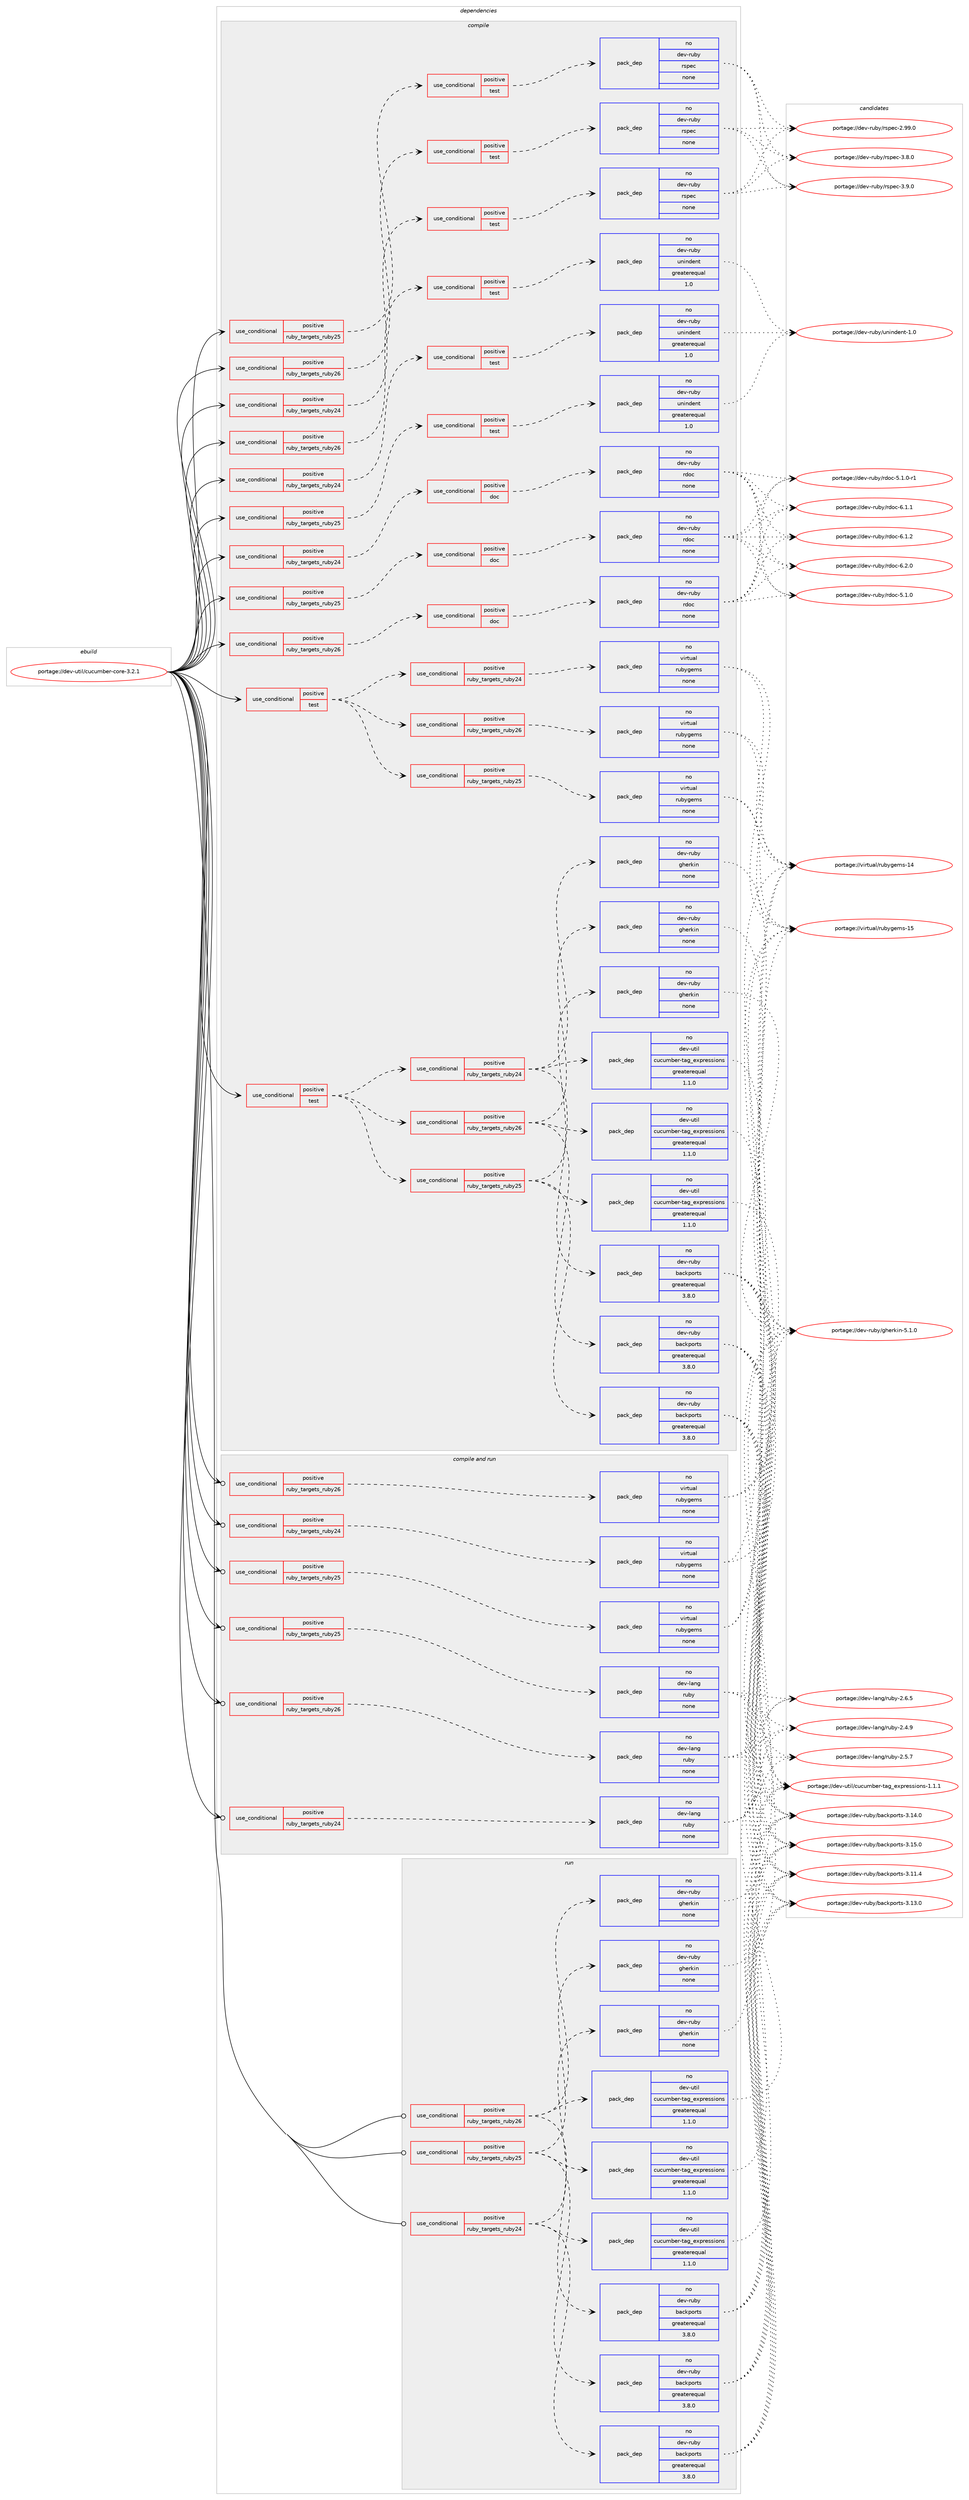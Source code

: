 digraph prolog {

# *************
# Graph options
# *************

newrank=true;
concentrate=true;
compound=true;
graph [rankdir=LR,fontname=Helvetica,fontsize=10,ranksep=1.5];#, ranksep=2.5, nodesep=0.2];
edge  [arrowhead=vee];
node  [fontname=Helvetica,fontsize=10];

# **********
# The ebuild
# **********

subgraph cluster_leftcol {
color=gray;
rank=same;
label=<<i>ebuild</i>>;
id [label="portage://dev-util/cucumber-core-3.2.1", color=red, width=4, href="../dev-util/cucumber-core-3.2.1.svg"];
}

# ****************
# The dependencies
# ****************

subgraph cluster_midcol {
color=gray;
label=<<i>dependencies</i>>;
subgraph cluster_compile {
fillcolor="#eeeeee";
style=filled;
label=<<i>compile</i>>;
subgraph cond70743 {
dependency260852 [label=<<TABLE BORDER="0" CELLBORDER="1" CELLSPACING="0" CELLPADDING="4"><TR><TD ROWSPAN="3" CELLPADDING="10">use_conditional</TD></TR><TR><TD>positive</TD></TR><TR><TD>ruby_targets_ruby24</TD></TR></TABLE>>, shape=none, color=red];
subgraph cond70744 {
dependency260853 [label=<<TABLE BORDER="0" CELLBORDER="1" CELLSPACING="0" CELLPADDING="4"><TR><TD ROWSPAN="3" CELLPADDING="10">use_conditional</TD></TR><TR><TD>positive</TD></TR><TR><TD>doc</TD></TR></TABLE>>, shape=none, color=red];
subgraph pack186466 {
dependency260854 [label=<<TABLE BORDER="0" CELLBORDER="1" CELLSPACING="0" CELLPADDING="4" WIDTH="220"><TR><TD ROWSPAN="6" CELLPADDING="30">pack_dep</TD></TR><TR><TD WIDTH="110">no</TD></TR><TR><TD>dev-ruby</TD></TR><TR><TD>rdoc</TD></TR><TR><TD>none</TD></TR><TR><TD></TD></TR></TABLE>>, shape=none, color=blue];
}
dependency260853:e -> dependency260854:w [weight=20,style="dashed",arrowhead="vee"];
}
dependency260852:e -> dependency260853:w [weight=20,style="dashed",arrowhead="vee"];
}
id:e -> dependency260852:w [weight=20,style="solid",arrowhead="vee"];
subgraph cond70745 {
dependency260855 [label=<<TABLE BORDER="0" CELLBORDER="1" CELLSPACING="0" CELLPADDING="4"><TR><TD ROWSPAN="3" CELLPADDING="10">use_conditional</TD></TR><TR><TD>positive</TD></TR><TR><TD>ruby_targets_ruby24</TD></TR></TABLE>>, shape=none, color=red];
subgraph cond70746 {
dependency260856 [label=<<TABLE BORDER="0" CELLBORDER="1" CELLSPACING="0" CELLPADDING="4"><TR><TD ROWSPAN="3" CELLPADDING="10">use_conditional</TD></TR><TR><TD>positive</TD></TR><TR><TD>test</TD></TR></TABLE>>, shape=none, color=red];
subgraph pack186467 {
dependency260857 [label=<<TABLE BORDER="0" CELLBORDER="1" CELLSPACING="0" CELLPADDING="4" WIDTH="220"><TR><TD ROWSPAN="6" CELLPADDING="30">pack_dep</TD></TR><TR><TD WIDTH="110">no</TD></TR><TR><TD>dev-ruby</TD></TR><TR><TD>rspec</TD></TR><TR><TD>none</TD></TR><TR><TD></TD></TR></TABLE>>, shape=none, color=blue];
}
dependency260856:e -> dependency260857:w [weight=20,style="dashed",arrowhead="vee"];
}
dependency260855:e -> dependency260856:w [weight=20,style="dashed",arrowhead="vee"];
}
id:e -> dependency260855:w [weight=20,style="solid",arrowhead="vee"];
subgraph cond70747 {
dependency260858 [label=<<TABLE BORDER="0" CELLBORDER="1" CELLSPACING="0" CELLPADDING="4"><TR><TD ROWSPAN="3" CELLPADDING="10">use_conditional</TD></TR><TR><TD>positive</TD></TR><TR><TD>ruby_targets_ruby24</TD></TR></TABLE>>, shape=none, color=red];
subgraph cond70748 {
dependency260859 [label=<<TABLE BORDER="0" CELLBORDER="1" CELLSPACING="0" CELLPADDING="4"><TR><TD ROWSPAN="3" CELLPADDING="10">use_conditional</TD></TR><TR><TD>positive</TD></TR><TR><TD>test</TD></TR></TABLE>>, shape=none, color=red];
subgraph pack186468 {
dependency260860 [label=<<TABLE BORDER="0" CELLBORDER="1" CELLSPACING="0" CELLPADDING="4" WIDTH="220"><TR><TD ROWSPAN="6" CELLPADDING="30">pack_dep</TD></TR><TR><TD WIDTH="110">no</TD></TR><TR><TD>dev-ruby</TD></TR><TR><TD>unindent</TD></TR><TR><TD>greaterequal</TD></TR><TR><TD>1.0</TD></TR></TABLE>>, shape=none, color=blue];
}
dependency260859:e -> dependency260860:w [weight=20,style="dashed",arrowhead="vee"];
}
dependency260858:e -> dependency260859:w [weight=20,style="dashed",arrowhead="vee"];
}
id:e -> dependency260858:w [weight=20,style="solid",arrowhead="vee"];
subgraph cond70749 {
dependency260861 [label=<<TABLE BORDER="0" CELLBORDER="1" CELLSPACING="0" CELLPADDING="4"><TR><TD ROWSPAN="3" CELLPADDING="10">use_conditional</TD></TR><TR><TD>positive</TD></TR><TR><TD>ruby_targets_ruby25</TD></TR></TABLE>>, shape=none, color=red];
subgraph cond70750 {
dependency260862 [label=<<TABLE BORDER="0" CELLBORDER="1" CELLSPACING="0" CELLPADDING="4"><TR><TD ROWSPAN="3" CELLPADDING="10">use_conditional</TD></TR><TR><TD>positive</TD></TR><TR><TD>doc</TD></TR></TABLE>>, shape=none, color=red];
subgraph pack186469 {
dependency260863 [label=<<TABLE BORDER="0" CELLBORDER="1" CELLSPACING="0" CELLPADDING="4" WIDTH="220"><TR><TD ROWSPAN="6" CELLPADDING="30">pack_dep</TD></TR><TR><TD WIDTH="110">no</TD></TR><TR><TD>dev-ruby</TD></TR><TR><TD>rdoc</TD></TR><TR><TD>none</TD></TR><TR><TD></TD></TR></TABLE>>, shape=none, color=blue];
}
dependency260862:e -> dependency260863:w [weight=20,style="dashed",arrowhead="vee"];
}
dependency260861:e -> dependency260862:w [weight=20,style="dashed",arrowhead="vee"];
}
id:e -> dependency260861:w [weight=20,style="solid",arrowhead="vee"];
subgraph cond70751 {
dependency260864 [label=<<TABLE BORDER="0" CELLBORDER="1" CELLSPACING="0" CELLPADDING="4"><TR><TD ROWSPAN="3" CELLPADDING="10">use_conditional</TD></TR><TR><TD>positive</TD></TR><TR><TD>ruby_targets_ruby25</TD></TR></TABLE>>, shape=none, color=red];
subgraph cond70752 {
dependency260865 [label=<<TABLE BORDER="0" CELLBORDER="1" CELLSPACING="0" CELLPADDING="4"><TR><TD ROWSPAN="3" CELLPADDING="10">use_conditional</TD></TR><TR><TD>positive</TD></TR><TR><TD>test</TD></TR></TABLE>>, shape=none, color=red];
subgraph pack186470 {
dependency260866 [label=<<TABLE BORDER="0" CELLBORDER="1" CELLSPACING="0" CELLPADDING="4" WIDTH="220"><TR><TD ROWSPAN="6" CELLPADDING="30">pack_dep</TD></TR><TR><TD WIDTH="110">no</TD></TR><TR><TD>dev-ruby</TD></TR><TR><TD>rspec</TD></TR><TR><TD>none</TD></TR><TR><TD></TD></TR></TABLE>>, shape=none, color=blue];
}
dependency260865:e -> dependency260866:w [weight=20,style="dashed",arrowhead="vee"];
}
dependency260864:e -> dependency260865:w [weight=20,style="dashed",arrowhead="vee"];
}
id:e -> dependency260864:w [weight=20,style="solid",arrowhead="vee"];
subgraph cond70753 {
dependency260867 [label=<<TABLE BORDER="0" CELLBORDER="1" CELLSPACING="0" CELLPADDING="4"><TR><TD ROWSPAN="3" CELLPADDING="10">use_conditional</TD></TR><TR><TD>positive</TD></TR><TR><TD>ruby_targets_ruby25</TD></TR></TABLE>>, shape=none, color=red];
subgraph cond70754 {
dependency260868 [label=<<TABLE BORDER="0" CELLBORDER="1" CELLSPACING="0" CELLPADDING="4"><TR><TD ROWSPAN="3" CELLPADDING="10">use_conditional</TD></TR><TR><TD>positive</TD></TR><TR><TD>test</TD></TR></TABLE>>, shape=none, color=red];
subgraph pack186471 {
dependency260869 [label=<<TABLE BORDER="0" CELLBORDER="1" CELLSPACING="0" CELLPADDING="4" WIDTH="220"><TR><TD ROWSPAN="6" CELLPADDING="30">pack_dep</TD></TR><TR><TD WIDTH="110">no</TD></TR><TR><TD>dev-ruby</TD></TR><TR><TD>unindent</TD></TR><TR><TD>greaterequal</TD></TR><TR><TD>1.0</TD></TR></TABLE>>, shape=none, color=blue];
}
dependency260868:e -> dependency260869:w [weight=20,style="dashed",arrowhead="vee"];
}
dependency260867:e -> dependency260868:w [weight=20,style="dashed",arrowhead="vee"];
}
id:e -> dependency260867:w [weight=20,style="solid",arrowhead="vee"];
subgraph cond70755 {
dependency260870 [label=<<TABLE BORDER="0" CELLBORDER="1" CELLSPACING="0" CELLPADDING="4"><TR><TD ROWSPAN="3" CELLPADDING="10">use_conditional</TD></TR><TR><TD>positive</TD></TR><TR><TD>ruby_targets_ruby26</TD></TR></TABLE>>, shape=none, color=red];
subgraph cond70756 {
dependency260871 [label=<<TABLE BORDER="0" CELLBORDER="1" CELLSPACING="0" CELLPADDING="4"><TR><TD ROWSPAN="3" CELLPADDING="10">use_conditional</TD></TR><TR><TD>positive</TD></TR><TR><TD>doc</TD></TR></TABLE>>, shape=none, color=red];
subgraph pack186472 {
dependency260872 [label=<<TABLE BORDER="0" CELLBORDER="1" CELLSPACING="0" CELLPADDING="4" WIDTH="220"><TR><TD ROWSPAN="6" CELLPADDING="30">pack_dep</TD></TR><TR><TD WIDTH="110">no</TD></TR><TR><TD>dev-ruby</TD></TR><TR><TD>rdoc</TD></TR><TR><TD>none</TD></TR><TR><TD></TD></TR></TABLE>>, shape=none, color=blue];
}
dependency260871:e -> dependency260872:w [weight=20,style="dashed",arrowhead="vee"];
}
dependency260870:e -> dependency260871:w [weight=20,style="dashed",arrowhead="vee"];
}
id:e -> dependency260870:w [weight=20,style="solid",arrowhead="vee"];
subgraph cond70757 {
dependency260873 [label=<<TABLE BORDER="0" CELLBORDER="1" CELLSPACING="0" CELLPADDING="4"><TR><TD ROWSPAN="3" CELLPADDING="10">use_conditional</TD></TR><TR><TD>positive</TD></TR><TR><TD>ruby_targets_ruby26</TD></TR></TABLE>>, shape=none, color=red];
subgraph cond70758 {
dependency260874 [label=<<TABLE BORDER="0" CELLBORDER="1" CELLSPACING="0" CELLPADDING="4"><TR><TD ROWSPAN="3" CELLPADDING="10">use_conditional</TD></TR><TR><TD>positive</TD></TR><TR><TD>test</TD></TR></TABLE>>, shape=none, color=red];
subgraph pack186473 {
dependency260875 [label=<<TABLE BORDER="0" CELLBORDER="1" CELLSPACING="0" CELLPADDING="4" WIDTH="220"><TR><TD ROWSPAN="6" CELLPADDING="30">pack_dep</TD></TR><TR><TD WIDTH="110">no</TD></TR><TR><TD>dev-ruby</TD></TR><TR><TD>rspec</TD></TR><TR><TD>none</TD></TR><TR><TD></TD></TR></TABLE>>, shape=none, color=blue];
}
dependency260874:e -> dependency260875:w [weight=20,style="dashed",arrowhead="vee"];
}
dependency260873:e -> dependency260874:w [weight=20,style="dashed",arrowhead="vee"];
}
id:e -> dependency260873:w [weight=20,style="solid",arrowhead="vee"];
subgraph cond70759 {
dependency260876 [label=<<TABLE BORDER="0" CELLBORDER="1" CELLSPACING="0" CELLPADDING="4"><TR><TD ROWSPAN="3" CELLPADDING="10">use_conditional</TD></TR><TR><TD>positive</TD></TR><TR><TD>ruby_targets_ruby26</TD></TR></TABLE>>, shape=none, color=red];
subgraph cond70760 {
dependency260877 [label=<<TABLE BORDER="0" CELLBORDER="1" CELLSPACING="0" CELLPADDING="4"><TR><TD ROWSPAN="3" CELLPADDING="10">use_conditional</TD></TR><TR><TD>positive</TD></TR><TR><TD>test</TD></TR></TABLE>>, shape=none, color=red];
subgraph pack186474 {
dependency260878 [label=<<TABLE BORDER="0" CELLBORDER="1" CELLSPACING="0" CELLPADDING="4" WIDTH="220"><TR><TD ROWSPAN="6" CELLPADDING="30">pack_dep</TD></TR><TR><TD WIDTH="110">no</TD></TR><TR><TD>dev-ruby</TD></TR><TR><TD>unindent</TD></TR><TR><TD>greaterequal</TD></TR><TR><TD>1.0</TD></TR></TABLE>>, shape=none, color=blue];
}
dependency260877:e -> dependency260878:w [weight=20,style="dashed",arrowhead="vee"];
}
dependency260876:e -> dependency260877:w [weight=20,style="dashed",arrowhead="vee"];
}
id:e -> dependency260876:w [weight=20,style="solid",arrowhead="vee"];
subgraph cond70761 {
dependency260879 [label=<<TABLE BORDER="0" CELLBORDER="1" CELLSPACING="0" CELLPADDING="4"><TR><TD ROWSPAN="3" CELLPADDING="10">use_conditional</TD></TR><TR><TD>positive</TD></TR><TR><TD>test</TD></TR></TABLE>>, shape=none, color=red];
subgraph cond70762 {
dependency260880 [label=<<TABLE BORDER="0" CELLBORDER="1" CELLSPACING="0" CELLPADDING="4"><TR><TD ROWSPAN="3" CELLPADDING="10">use_conditional</TD></TR><TR><TD>positive</TD></TR><TR><TD>ruby_targets_ruby24</TD></TR></TABLE>>, shape=none, color=red];
subgraph pack186475 {
dependency260881 [label=<<TABLE BORDER="0" CELLBORDER="1" CELLSPACING="0" CELLPADDING="4" WIDTH="220"><TR><TD ROWSPAN="6" CELLPADDING="30">pack_dep</TD></TR><TR><TD WIDTH="110">no</TD></TR><TR><TD>dev-ruby</TD></TR><TR><TD>backports</TD></TR><TR><TD>greaterequal</TD></TR><TR><TD>3.8.0</TD></TR></TABLE>>, shape=none, color=blue];
}
dependency260880:e -> dependency260881:w [weight=20,style="dashed",arrowhead="vee"];
subgraph pack186476 {
dependency260882 [label=<<TABLE BORDER="0" CELLBORDER="1" CELLSPACING="0" CELLPADDING="4" WIDTH="220"><TR><TD ROWSPAN="6" CELLPADDING="30">pack_dep</TD></TR><TR><TD WIDTH="110">no</TD></TR><TR><TD>dev-util</TD></TR><TR><TD>cucumber-tag_expressions</TD></TR><TR><TD>greaterequal</TD></TR><TR><TD>1.1.0</TD></TR></TABLE>>, shape=none, color=blue];
}
dependency260880:e -> dependency260882:w [weight=20,style="dashed",arrowhead="vee"];
subgraph pack186477 {
dependency260883 [label=<<TABLE BORDER="0" CELLBORDER="1" CELLSPACING="0" CELLPADDING="4" WIDTH="220"><TR><TD ROWSPAN="6" CELLPADDING="30">pack_dep</TD></TR><TR><TD WIDTH="110">no</TD></TR><TR><TD>dev-ruby</TD></TR><TR><TD>gherkin</TD></TR><TR><TD>none</TD></TR><TR><TD></TD></TR></TABLE>>, shape=none, color=blue];
}
dependency260880:e -> dependency260883:w [weight=20,style="dashed",arrowhead="vee"];
}
dependency260879:e -> dependency260880:w [weight=20,style="dashed",arrowhead="vee"];
subgraph cond70763 {
dependency260884 [label=<<TABLE BORDER="0" CELLBORDER="1" CELLSPACING="0" CELLPADDING="4"><TR><TD ROWSPAN="3" CELLPADDING="10">use_conditional</TD></TR><TR><TD>positive</TD></TR><TR><TD>ruby_targets_ruby25</TD></TR></TABLE>>, shape=none, color=red];
subgraph pack186478 {
dependency260885 [label=<<TABLE BORDER="0" CELLBORDER="1" CELLSPACING="0" CELLPADDING="4" WIDTH="220"><TR><TD ROWSPAN="6" CELLPADDING="30">pack_dep</TD></TR><TR><TD WIDTH="110">no</TD></TR><TR><TD>dev-ruby</TD></TR><TR><TD>backports</TD></TR><TR><TD>greaterequal</TD></TR><TR><TD>3.8.0</TD></TR></TABLE>>, shape=none, color=blue];
}
dependency260884:e -> dependency260885:w [weight=20,style="dashed",arrowhead="vee"];
subgraph pack186479 {
dependency260886 [label=<<TABLE BORDER="0" CELLBORDER="1" CELLSPACING="0" CELLPADDING="4" WIDTH="220"><TR><TD ROWSPAN="6" CELLPADDING="30">pack_dep</TD></TR><TR><TD WIDTH="110">no</TD></TR><TR><TD>dev-util</TD></TR><TR><TD>cucumber-tag_expressions</TD></TR><TR><TD>greaterequal</TD></TR><TR><TD>1.1.0</TD></TR></TABLE>>, shape=none, color=blue];
}
dependency260884:e -> dependency260886:w [weight=20,style="dashed",arrowhead="vee"];
subgraph pack186480 {
dependency260887 [label=<<TABLE BORDER="0" CELLBORDER="1" CELLSPACING="0" CELLPADDING="4" WIDTH="220"><TR><TD ROWSPAN="6" CELLPADDING="30">pack_dep</TD></TR><TR><TD WIDTH="110">no</TD></TR><TR><TD>dev-ruby</TD></TR><TR><TD>gherkin</TD></TR><TR><TD>none</TD></TR><TR><TD></TD></TR></TABLE>>, shape=none, color=blue];
}
dependency260884:e -> dependency260887:w [weight=20,style="dashed",arrowhead="vee"];
}
dependency260879:e -> dependency260884:w [weight=20,style="dashed",arrowhead="vee"];
subgraph cond70764 {
dependency260888 [label=<<TABLE BORDER="0" CELLBORDER="1" CELLSPACING="0" CELLPADDING="4"><TR><TD ROWSPAN="3" CELLPADDING="10">use_conditional</TD></TR><TR><TD>positive</TD></TR><TR><TD>ruby_targets_ruby26</TD></TR></TABLE>>, shape=none, color=red];
subgraph pack186481 {
dependency260889 [label=<<TABLE BORDER="0" CELLBORDER="1" CELLSPACING="0" CELLPADDING="4" WIDTH="220"><TR><TD ROWSPAN="6" CELLPADDING="30">pack_dep</TD></TR><TR><TD WIDTH="110">no</TD></TR><TR><TD>dev-ruby</TD></TR><TR><TD>backports</TD></TR><TR><TD>greaterequal</TD></TR><TR><TD>3.8.0</TD></TR></TABLE>>, shape=none, color=blue];
}
dependency260888:e -> dependency260889:w [weight=20,style="dashed",arrowhead="vee"];
subgraph pack186482 {
dependency260890 [label=<<TABLE BORDER="0" CELLBORDER="1" CELLSPACING="0" CELLPADDING="4" WIDTH="220"><TR><TD ROWSPAN="6" CELLPADDING="30">pack_dep</TD></TR><TR><TD WIDTH="110">no</TD></TR><TR><TD>dev-util</TD></TR><TR><TD>cucumber-tag_expressions</TD></TR><TR><TD>greaterequal</TD></TR><TR><TD>1.1.0</TD></TR></TABLE>>, shape=none, color=blue];
}
dependency260888:e -> dependency260890:w [weight=20,style="dashed",arrowhead="vee"];
subgraph pack186483 {
dependency260891 [label=<<TABLE BORDER="0" CELLBORDER="1" CELLSPACING="0" CELLPADDING="4" WIDTH="220"><TR><TD ROWSPAN="6" CELLPADDING="30">pack_dep</TD></TR><TR><TD WIDTH="110">no</TD></TR><TR><TD>dev-ruby</TD></TR><TR><TD>gherkin</TD></TR><TR><TD>none</TD></TR><TR><TD></TD></TR></TABLE>>, shape=none, color=blue];
}
dependency260888:e -> dependency260891:w [weight=20,style="dashed",arrowhead="vee"];
}
dependency260879:e -> dependency260888:w [weight=20,style="dashed",arrowhead="vee"];
}
id:e -> dependency260879:w [weight=20,style="solid",arrowhead="vee"];
subgraph cond70765 {
dependency260892 [label=<<TABLE BORDER="0" CELLBORDER="1" CELLSPACING="0" CELLPADDING="4"><TR><TD ROWSPAN="3" CELLPADDING="10">use_conditional</TD></TR><TR><TD>positive</TD></TR><TR><TD>test</TD></TR></TABLE>>, shape=none, color=red];
subgraph cond70766 {
dependency260893 [label=<<TABLE BORDER="0" CELLBORDER="1" CELLSPACING="0" CELLPADDING="4"><TR><TD ROWSPAN="3" CELLPADDING="10">use_conditional</TD></TR><TR><TD>positive</TD></TR><TR><TD>ruby_targets_ruby24</TD></TR></TABLE>>, shape=none, color=red];
subgraph pack186484 {
dependency260894 [label=<<TABLE BORDER="0" CELLBORDER="1" CELLSPACING="0" CELLPADDING="4" WIDTH="220"><TR><TD ROWSPAN="6" CELLPADDING="30">pack_dep</TD></TR><TR><TD WIDTH="110">no</TD></TR><TR><TD>virtual</TD></TR><TR><TD>rubygems</TD></TR><TR><TD>none</TD></TR><TR><TD></TD></TR></TABLE>>, shape=none, color=blue];
}
dependency260893:e -> dependency260894:w [weight=20,style="dashed",arrowhead="vee"];
}
dependency260892:e -> dependency260893:w [weight=20,style="dashed",arrowhead="vee"];
subgraph cond70767 {
dependency260895 [label=<<TABLE BORDER="0" CELLBORDER="1" CELLSPACING="0" CELLPADDING="4"><TR><TD ROWSPAN="3" CELLPADDING="10">use_conditional</TD></TR><TR><TD>positive</TD></TR><TR><TD>ruby_targets_ruby25</TD></TR></TABLE>>, shape=none, color=red];
subgraph pack186485 {
dependency260896 [label=<<TABLE BORDER="0" CELLBORDER="1" CELLSPACING="0" CELLPADDING="4" WIDTH="220"><TR><TD ROWSPAN="6" CELLPADDING="30">pack_dep</TD></TR><TR><TD WIDTH="110">no</TD></TR><TR><TD>virtual</TD></TR><TR><TD>rubygems</TD></TR><TR><TD>none</TD></TR><TR><TD></TD></TR></TABLE>>, shape=none, color=blue];
}
dependency260895:e -> dependency260896:w [weight=20,style="dashed",arrowhead="vee"];
}
dependency260892:e -> dependency260895:w [weight=20,style="dashed",arrowhead="vee"];
subgraph cond70768 {
dependency260897 [label=<<TABLE BORDER="0" CELLBORDER="1" CELLSPACING="0" CELLPADDING="4"><TR><TD ROWSPAN="3" CELLPADDING="10">use_conditional</TD></TR><TR><TD>positive</TD></TR><TR><TD>ruby_targets_ruby26</TD></TR></TABLE>>, shape=none, color=red];
subgraph pack186486 {
dependency260898 [label=<<TABLE BORDER="0" CELLBORDER="1" CELLSPACING="0" CELLPADDING="4" WIDTH="220"><TR><TD ROWSPAN="6" CELLPADDING="30">pack_dep</TD></TR><TR><TD WIDTH="110">no</TD></TR><TR><TD>virtual</TD></TR><TR><TD>rubygems</TD></TR><TR><TD>none</TD></TR><TR><TD></TD></TR></TABLE>>, shape=none, color=blue];
}
dependency260897:e -> dependency260898:w [weight=20,style="dashed",arrowhead="vee"];
}
dependency260892:e -> dependency260897:w [weight=20,style="dashed",arrowhead="vee"];
}
id:e -> dependency260892:w [weight=20,style="solid",arrowhead="vee"];
}
subgraph cluster_compileandrun {
fillcolor="#eeeeee";
style=filled;
label=<<i>compile and run</i>>;
subgraph cond70769 {
dependency260899 [label=<<TABLE BORDER="0" CELLBORDER="1" CELLSPACING="0" CELLPADDING="4"><TR><TD ROWSPAN="3" CELLPADDING="10">use_conditional</TD></TR><TR><TD>positive</TD></TR><TR><TD>ruby_targets_ruby24</TD></TR></TABLE>>, shape=none, color=red];
subgraph pack186487 {
dependency260900 [label=<<TABLE BORDER="0" CELLBORDER="1" CELLSPACING="0" CELLPADDING="4" WIDTH="220"><TR><TD ROWSPAN="6" CELLPADDING="30">pack_dep</TD></TR><TR><TD WIDTH="110">no</TD></TR><TR><TD>dev-lang</TD></TR><TR><TD>ruby</TD></TR><TR><TD>none</TD></TR><TR><TD></TD></TR></TABLE>>, shape=none, color=blue];
}
dependency260899:e -> dependency260900:w [weight=20,style="dashed",arrowhead="vee"];
}
id:e -> dependency260899:w [weight=20,style="solid",arrowhead="odotvee"];
subgraph cond70770 {
dependency260901 [label=<<TABLE BORDER="0" CELLBORDER="1" CELLSPACING="0" CELLPADDING="4"><TR><TD ROWSPAN="3" CELLPADDING="10">use_conditional</TD></TR><TR><TD>positive</TD></TR><TR><TD>ruby_targets_ruby24</TD></TR></TABLE>>, shape=none, color=red];
subgraph pack186488 {
dependency260902 [label=<<TABLE BORDER="0" CELLBORDER="1" CELLSPACING="0" CELLPADDING="4" WIDTH="220"><TR><TD ROWSPAN="6" CELLPADDING="30">pack_dep</TD></TR><TR><TD WIDTH="110">no</TD></TR><TR><TD>virtual</TD></TR><TR><TD>rubygems</TD></TR><TR><TD>none</TD></TR><TR><TD></TD></TR></TABLE>>, shape=none, color=blue];
}
dependency260901:e -> dependency260902:w [weight=20,style="dashed",arrowhead="vee"];
}
id:e -> dependency260901:w [weight=20,style="solid",arrowhead="odotvee"];
subgraph cond70771 {
dependency260903 [label=<<TABLE BORDER="0" CELLBORDER="1" CELLSPACING="0" CELLPADDING="4"><TR><TD ROWSPAN="3" CELLPADDING="10">use_conditional</TD></TR><TR><TD>positive</TD></TR><TR><TD>ruby_targets_ruby25</TD></TR></TABLE>>, shape=none, color=red];
subgraph pack186489 {
dependency260904 [label=<<TABLE BORDER="0" CELLBORDER="1" CELLSPACING="0" CELLPADDING="4" WIDTH="220"><TR><TD ROWSPAN="6" CELLPADDING="30">pack_dep</TD></TR><TR><TD WIDTH="110">no</TD></TR><TR><TD>dev-lang</TD></TR><TR><TD>ruby</TD></TR><TR><TD>none</TD></TR><TR><TD></TD></TR></TABLE>>, shape=none, color=blue];
}
dependency260903:e -> dependency260904:w [weight=20,style="dashed",arrowhead="vee"];
}
id:e -> dependency260903:w [weight=20,style="solid",arrowhead="odotvee"];
subgraph cond70772 {
dependency260905 [label=<<TABLE BORDER="0" CELLBORDER="1" CELLSPACING="0" CELLPADDING="4"><TR><TD ROWSPAN="3" CELLPADDING="10">use_conditional</TD></TR><TR><TD>positive</TD></TR><TR><TD>ruby_targets_ruby25</TD></TR></TABLE>>, shape=none, color=red];
subgraph pack186490 {
dependency260906 [label=<<TABLE BORDER="0" CELLBORDER="1" CELLSPACING="0" CELLPADDING="4" WIDTH="220"><TR><TD ROWSPAN="6" CELLPADDING="30">pack_dep</TD></TR><TR><TD WIDTH="110">no</TD></TR><TR><TD>virtual</TD></TR><TR><TD>rubygems</TD></TR><TR><TD>none</TD></TR><TR><TD></TD></TR></TABLE>>, shape=none, color=blue];
}
dependency260905:e -> dependency260906:w [weight=20,style="dashed",arrowhead="vee"];
}
id:e -> dependency260905:w [weight=20,style="solid",arrowhead="odotvee"];
subgraph cond70773 {
dependency260907 [label=<<TABLE BORDER="0" CELLBORDER="1" CELLSPACING="0" CELLPADDING="4"><TR><TD ROWSPAN="3" CELLPADDING="10">use_conditional</TD></TR><TR><TD>positive</TD></TR><TR><TD>ruby_targets_ruby26</TD></TR></TABLE>>, shape=none, color=red];
subgraph pack186491 {
dependency260908 [label=<<TABLE BORDER="0" CELLBORDER="1" CELLSPACING="0" CELLPADDING="4" WIDTH="220"><TR><TD ROWSPAN="6" CELLPADDING="30">pack_dep</TD></TR><TR><TD WIDTH="110">no</TD></TR><TR><TD>dev-lang</TD></TR><TR><TD>ruby</TD></TR><TR><TD>none</TD></TR><TR><TD></TD></TR></TABLE>>, shape=none, color=blue];
}
dependency260907:e -> dependency260908:w [weight=20,style="dashed",arrowhead="vee"];
}
id:e -> dependency260907:w [weight=20,style="solid",arrowhead="odotvee"];
subgraph cond70774 {
dependency260909 [label=<<TABLE BORDER="0" CELLBORDER="1" CELLSPACING="0" CELLPADDING="4"><TR><TD ROWSPAN="3" CELLPADDING="10">use_conditional</TD></TR><TR><TD>positive</TD></TR><TR><TD>ruby_targets_ruby26</TD></TR></TABLE>>, shape=none, color=red];
subgraph pack186492 {
dependency260910 [label=<<TABLE BORDER="0" CELLBORDER="1" CELLSPACING="0" CELLPADDING="4" WIDTH="220"><TR><TD ROWSPAN="6" CELLPADDING="30">pack_dep</TD></TR><TR><TD WIDTH="110">no</TD></TR><TR><TD>virtual</TD></TR><TR><TD>rubygems</TD></TR><TR><TD>none</TD></TR><TR><TD></TD></TR></TABLE>>, shape=none, color=blue];
}
dependency260909:e -> dependency260910:w [weight=20,style="dashed",arrowhead="vee"];
}
id:e -> dependency260909:w [weight=20,style="solid",arrowhead="odotvee"];
}
subgraph cluster_run {
fillcolor="#eeeeee";
style=filled;
label=<<i>run</i>>;
subgraph cond70775 {
dependency260911 [label=<<TABLE BORDER="0" CELLBORDER="1" CELLSPACING="0" CELLPADDING="4"><TR><TD ROWSPAN="3" CELLPADDING="10">use_conditional</TD></TR><TR><TD>positive</TD></TR><TR><TD>ruby_targets_ruby24</TD></TR></TABLE>>, shape=none, color=red];
subgraph pack186493 {
dependency260912 [label=<<TABLE BORDER="0" CELLBORDER="1" CELLSPACING="0" CELLPADDING="4" WIDTH="220"><TR><TD ROWSPAN="6" CELLPADDING="30">pack_dep</TD></TR><TR><TD WIDTH="110">no</TD></TR><TR><TD>dev-ruby</TD></TR><TR><TD>backports</TD></TR><TR><TD>greaterequal</TD></TR><TR><TD>3.8.0</TD></TR></TABLE>>, shape=none, color=blue];
}
dependency260911:e -> dependency260912:w [weight=20,style="dashed",arrowhead="vee"];
subgraph pack186494 {
dependency260913 [label=<<TABLE BORDER="0" CELLBORDER="1" CELLSPACING="0" CELLPADDING="4" WIDTH="220"><TR><TD ROWSPAN="6" CELLPADDING="30">pack_dep</TD></TR><TR><TD WIDTH="110">no</TD></TR><TR><TD>dev-util</TD></TR><TR><TD>cucumber-tag_expressions</TD></TR><TR><TD>greaterequal</TD></TR><TR><TD>1.1.0</TD></TR></TABLE>>, shape=none, color=blue];
}
dependency260911:e -> dependency260913:w [weight=20,style="dashed",arrowhead="vee"];
subgraph pack186495 {
dependency260914 [label=<<TABLE BORDER="0" CELLBORDER="1" CELLSPACING="0" CELLPADDING="4" WIDTH="220"><TR><TD ROWSPAN="6" CELLPADDING="30">pack_dep</TD></TR><TR><TD WIDTH="110">no</TD></TR><TR><TD>dev-ruby</TD></TR><TR><TD>gherkin</TD></TR><TR><TD>none</TD></TR><TR><TD></TD></TR></TABLE>>, shape=none, color=blue];
}
dependency260911:e -> dependency260914:w [weight=20,style="dashed",arrowhead="vee"];
}
id:e -> dependency260911:w [weight=20,style="solid",arrowhead="odot"];
subgraph cond70776 {
dependency260915 [label=<<TABLE BORDER="0" CELLBORDER="1" CELLSPACING="0" CELLPADDING="4"><TR><TD ROWSPAN="3" CELLPADDING="10">use_conditional</TD></TR><TR><TD>positive</TD></TR><TR><TD>ruby_targets_ruby25</TD></TR></TABLE>>, shape=none, color=red];
subgraph pack186496 {
dependency260916 [label=<<TABLE BORDER="0" CELLBORDER="1" CELLSPACING="0" CELLPADDING="4" WIDTH="220"><TR><TD ROWSPAN="6" CELLPADDING="30">pack_dep</TD></TR><TR><TD WIDTH="110">no</TD></TR><TR><TD>dev-ruby</TD></TR><TR><TD>backports</TD></TR><TR><TD>greaterequal</TD></TR><TR><TD>3.8.0</TD></TR></TABLE>>, shape=none, color=blue];
}
dependency260915:e -> dependency260916:w [weight=20,style="dashed",arrowhead="vee"];
subgraph pack186497 {
dependency260917 [label=<<TABLE BORDER="0" CELLBORDER="1" CELLSPACING="0" CELLPADDING="4" WIDTH="220"><TR><TD ROWSPAN="6" CELLPADDING="30">pack_dep</TD></TR><TR><TD WIDTH="110">no</TD></TR><TR><TD>dev-util</TD></TR><TR><TD>cucumber-tag_expressions</TD></TR><TR><TD>greaterequal</TD></TR><TR><TD>1.1.0</TD></TR></TABLE>>, shape=none, color=blue];
}
dependency260915:e -> dependency260917:w [weight=20,style="dashed",arrowhead="vee"];
subgraph pack186498 {
dependency260918 [label=<<TABLE BORDER="0" CELLBORDER="1" CELLSPACING="0" CELLPADDING="4" WIDTH="220"><TR><TD ROWSPAN="6" CELLPADDING="30">pack_dep</TD></TR><TR><TD WIDTH="110">no</TD></TR><TR><TD>dev-ruby</TD></TR><TR><TD>gherkin</TD></TR><TR><TD>none</TD></TR><TR><TD></TD></TR></TABLE>>, shape=none, color=blue];
}
dependency260915:e -> dependency260918:w [weight=20,style="dashed",arrowhead="vee"];
}
id:e -> dependency260915:w [weight=20,style="solid",arrowhead="odot"];
subgraph cond70777 {
dependency260919 [label=<<TABLE BORDER="0" CELLBORDER="1" CELLSPACING="0" CELLPADDING="4"><TR><TD ROWSPAN="3" CELLPADDING="10">use_conditional</TD></TR><TR><TD>positive</TD></TR><TR><TD>ruby_targets_ruby26</TD></TR></TABLE>>, shape=none, color=red];
subgraph pack186499 {
dependency260920 [label=<<TABLE BORDER="0" CELLBORDER="1" CELLSPACING="0" CELLPADDING="4" WIDTH="220"><TR><TD ROWSPAN="6" CELLPADDING="30">pack_dep</TD></TR><TR><TD WIDTH="110">no</TD></TR><TR><TD>dev-ruby</TD></TR><TR><TD>backports</TD></TR><TR><TD>greaterequal</TD></TR><TR><TD>3.8.0</TD></TR></TABLE>>, shape=none, color=blue];
}
dependency260919:e -> dependency260920:w [weight=20,style="dashed",arrowhead="vee"];
subgraph pack186500 {
dependency260921 [label=<<TABLE BORDER="0" CELLBORDER="1" CELLSPACING="0" CELLPADDING="4" WIDTH="220"><TR><TD ROWSPAN="6" CELLPADDING="30">pack_dep</TD></TR><TR><TD WIDTH="110">no</TD></TR><TR><TD>dev-util</TD></TR><TR><TD>cucumber-tag_expressions</TD></TR><TR><TD>greaterequal</TD></TR><TR><TD>1.1.0</TD></TR></TABLE>>, shape=none, color=blue];
}
dependency260919:e -> dependency260921:w [weight=20,style="dashed",arrowhead="vee"];
subgraph pack186501 {
dependency260922 [label=<<TABLE BORDER="0" CELLBORDER="1" CELLSPACING="0" CELLPADDING="4" WIDTH="220"><TR><TD ROWSPAN="6" CELLPADDING="30">pack_dep</TD></TR><TR><TD WIDTH="110">no</TD></TR><TR><TD>dev-ruby</TD></TR><TR><TD>gherkin</TD></TR><TR><TD>none</TD></TR><TR><TD></TD></TR></TABLE>>, shape=none, color=blue];
}
dependency260919:e -> dependency260922:w [weight=20,style="dashed",arrowhead="vee"];
}
id:e -> dependency260919:w [weight=20,style="solid",arrowhead="odot"];
}
}

# **************
# The candidates
# **************

subgraph cluster_choices {
rank=same;
color=gray;
label=<<i>candidates</i>>;

subgraph choice186466 {
color=black;
nodesep=1;
choiceportage10010111845114117981214711410011199455346494648 [label="portage://dev-ruby/rdoc-5.1.0", color=red, width=4,href="../dev-ruby/rdoc-5.1.0.svg"];
choiceportage100101118451141179812147114100111994553464946484511449 [label="portage://dev-ruby/rdoc-5.1.0-r1", color=red, width=4,href="../dev-ruby/rdoc-5.1.0-r1.svg"];
choiceportage10010111845114117981214711410011199455446494649 [label="portage://dev-ruby/rdoc-6.1.1", color=red, width=4,href="../dev-ruby/rdoc-6.1.1.svg"];
choiceportage10010111845114117981214711410011199455446494650 [label="portage://dev-ruby/rdoc-6.1.2", color=red, width=4,href="../dev-ruby/rdoc-6.1.2.svg"];
choiceportage10010111845114117981214711410011199455446504648 [label="portage://dev-ruby/rdoc-6.2.0", color=red, width=4,href="../dev-ruby/rdoc-6.2.0.svg"];
dependency260854:e -> choiceportage10010111845114117981214711410011199455346494648:w [style=dotted,weight="100"];
dependency260854:e -> choiceportage100101118451141179812147114100111994553464946484511449:w [style=dotted,weight="100"];
dependency260854:e -> choiceportage10010111845114117981214711410011199455446494649:w [style=dotted,weight="100"];
dependency260854:e -> choiceportage10010111845114117981214711410011199455446494650:w [style=dotted,weight="100"];
dependency260854:e -> choiceportage10010111845114117981214711410011199455446504648:w [style=dotted,weight="100"];
}
subgraph choice186467 {
color=black;
nodesep=1;
choiceportage1001011184511411798121471141151121019945504657574648 [label="portage://dev-ruby/rspec-2.99.0", color=red, width=4,href="../dev-ruby/rspec-2.99.0.svg"];
choiceportage10010111845114117981214711411511210199455146564648 [label="portage://dev-ruby/rspec-3.8.0", color=red, width=4,href="../dev-ruby/rspec-3.8.0.svg"];
choiceportage10010111845114117981214711411511210199455146574648 [label="portage://dev-ruby/rspec-3.9.0", color=red, width=4,href="../dev-ruby/rspec-3.9.0.svg"];
dependency260857:e -> choiceportage1001011184511411798121471141151121019945504657574648:w [style=dotted,weight="100"];
dependency260857:e -> choiceportage10010111845114117981214711411511210199455146564648:w [style=dotted,weight="100"];
dependency260857:e -> choiceportage10010111845114117981214711411511210199455146574648:w [style=dotted,weight="100"];
}
subgraph choice186468 {
color=black;
nodesep=1;
choiceportage10010111845114117981214711711010511010010111011645494648 [label="portage://dev-ruby/unindent-1.0", color=red, width=4,href="../dev-ruby/unindent-1.0.svg"];
dependency260860:e -> choiceportage10010111845114117981214711711010511010010111011645494648:w [style=dotted,weight="100"];
}
subgraph choice186469 {
color=black;
nodesep=1;
choiceportage10010111845114117981214711410011199455346494648 [label="portage://dev-ruby/rdoc-5.1.0", color=red, width=4,href="../dev-ruby/rdoc-5.1.0.svg"];
choiceportage100101118451141179812147114100111994553464946484511449 [label="portage://dev-ruby/rdoc-5.1.0-r1", color=red, width=4,href="../dev-ruby/rdoc-5.1.0-r1.svg"];
choiceportage10010111845114117981214711410011199455446494649 [label="portage://dev-ruby/rdoc-6.1.1", color=red, width=4,href="../dev-ruby/rdoc-6.1.1.svg"];
choiceportage10010111845114117981214711410011199455446494650 [label="portage://dev-ruby/rdoc-6.1.2", color=red, width=4,href="../dev-ruby/rdoc-6.1.2.svg"];
choiceportage10010111845114117981214711410011199455446504648 [label="portage://dev-ruby/rdoc-6.2.0", color=red, width=4,href="../dev-ruby/rdoc-6.2.0.svg"];
dependency260863:e -> choiceportage10010111845114117981214711410011199455346494648:w [style=dotted,weight="100"];
dependency260863:e -> choiceportage100101118451141179812147114100111994553464946484511449:w [style=dotted,weight="100"];
dependency260863:e -> choiceportage10010111845114117981214711410011199455446494649:w [style=dotted,weight="100"];
dependency260863:e -> choiceportage10010111845114117981214711410011199455446494650:w [style=dotted,weight="100"];
dependency260863:e -> choiceportage10010111845114117981214711410011199455446504648:w [style=dotted,weight="100"];
}
subgraph choice186470 {
color=black;
nodesep=1;
choiceportage1001011184511411798121471141151121019945504657574648 [label="portage://dev-ruby/rspec-2.99.0", color=red, width=4,href="../dev-ruby/rspec-2.99.0.svg"];
choiceportage10010111845114117981214711411511210199455146564648 [label="portage://dev-ruby/rspec-3.8.0", color=red, width=4,href="../dev-ruby/rspec-3.8.0.svg"];
choiceportage10010111845114117981214711411511210199455146574648 [label="portage://dev-ruby/rspec-3.9.0", color=red, width=4,href="../dev-ruby/rspec-3.9.0.svg"];
dependency260866:e -> choiceportage1001011184511411798121471141151121019945504657574648:w [style=dotted,weight="100"];
dependency260866:e -> choiceportage10010111845114117981214711411511210199455146564648:w [style=dotted,weight="100"];
dependency260866:e -> choiceportage10010111845114117981214711411511210199455146574648:w [style=dotted,weight="100"];
}
subgraph choice186471 {
color=black;
nodesep=1;
choiceportage10010111845114117981214711711010511010010111011645494648 [label="portage://dev-ruby/unindent-1.0", color=red, width=4,href="../dev-ruby/unindent-1.0.svg"];
dependency260869:e -> choiceportage10010111845114117981214711711010511010010111011645494648:w [style=dotted,weight="100"];
}
subgraph choice186472 {
color=black;
nodesep=1;
choiceportage10010111845114117981214711410011199455346494648 [label="portage://dev-ruby/rdoc-5.1.0", color=red, width=4,href="../dev-ruby/rdoc-5.1.0.svg"];
choiceportage100101118451141179812147114100111994553464946484511449 [label="portage://dev-ruby/rdoc-5.1.0-r1", color=red, width=4,href="../dev-ruby/rdoc-5.1.0-r1.svg"];
choiceportage10010111845114117981214711410011199455446494649 [label="portage://dev-ruby/rdoc-6.1.1", color=red, width=4,href="../dev-ruby/rdoc-6.1.1.svg"];
choiceportage10010111845114117981214711410011199455446494650 [label="portage://dev-ruby/rdoc-6.1.2", color=red, width=4,href="../dev-ruby/rdoc-6.1.2.svg"];
choiceportage10010111845114117981214711410011199455446504648 [label="portage://dev-ruby/rdoc-6.2.0", color=red, width=4,href="../dev-ruby/rdoc-6.2.0.svg"];
dependency260872:e -> choiceportage10010111845114117981214711410011199455346494648:w [style=dotted,weight="100"];
dependency260872:e -> choiceportage100101118451141179812147114100111994553464946484511449:w [style=dotted,weight="100"];
dependency260872:e -> choiceportage10010111845114117981214711410011199455446494649:w [style=dotted,weight="100"];
dependency260872:e -> choiceportage10010111845114117981214711410011199455446494650:w [style=dotted,weight="100"];
dependency260872:e -> choiceportage10010111845114117981214711410011199455446504648:w [style=dotted,weight="100"];
}
subgraph choice186473 {
color=black;
nodesep=1;
choiceportage1001011184511411798121471141151121019945504657574648 [label="portage://dev-ruby/rspec-2.99.0", color=red, width=4,href="../dev-ruby/rspec-2.99.0.svg"];
choiceportage10010111845114117981214711411511210199455146564648 [label="portage://dev-ruby/rspec-3.8.0", color=red, width=4,href="../dev-ruby/rspec-3.8.0.svg"];
choiceportage10010111845114117981214711411511210199455146574648 [label="portage://dev-ruby/rspec-3.9.0", color=red, width=4,href="../dev-ruby/rspec-3.9.0.svg"];
dependency260875:e -> choiceportage1001011184511411798121471141151121019945504657574648:w [style=dotted,weight="100"];
dependency260875:e -> choiceportage10010111845114117981214711411511210199455146564648:w [style=dotted,weight="100"];
dependency260875:e -> choiceportage10010111845114117981214711411511210199455146574648:w [style=dotted,weight="100"];
}
subgraph choice186474 {
color=black;
nodesep=1;
choiceportage10010111845114117981214711711010511010010111011645494648 [label="portage://dev-ruby/unindent-1.0", color=red, width=4,href="../dev-ruby/unindent-1.0.svg"];
dependency260878:e -> choiceportage10010111845114117981214711711010511010010111011645494648:w [style=dotted,weight="100"];
}
subgraph choice186475 {
color=black;
nodesep=1;
choiceportage10010111845114117981214798979910711211111411611545514649494652 [label="portage://dev-ruby/backports-3.11.4", color=red, width=4,href="../dev-ruby/backports-3.11.4.svg"];
choiceportage10010111845114117981214798979910711211111411611545514649514648 [label="portage://dev-ruby/backports-3.13.0", color=red, width=4,href="../dev-ruby/backports-3.13.0.svg"];
choiceportage10010111845114117981214798979910711211111411611545514649524648 [label="portage://dev-ruby/backports-3.14.0", color=red, width=4,href="../dev-ruby/backports-3.14.0.svg"];
choiceportage10010111845114117981214798979910711211111411611545514649534648 [label="portage://dev-ruby/backports-3.15.0", color=red, width=4,href="../dev-ruby/backports-3.15.0.svg"];
dependency260881:e -> choiceportage10010111845114117981214798979910711211111411611545514649494652:w [style=dotted,weight="100"];
dependency260881:e -> choiceportage10010111845114117981214798979910711211111411611545514649514648:w [style=dotted,weight="100"];
dependency260881:e -> choiceportage10010111845114117981214798979910711211111411611545514649524648:w [style=dotted,weight="100"];
dependency260881:e -> choiceportage10010111845114117981214798979910711211111411611545514649534648:w [style=dotted,weight="100"];
}
subgraph choice186476 {
color=black;
nodesep=1;
choiceportage1001011184511711610510847991179911710998101114451169710395101120112114101115115105111110115454946494649 [label="portage://dev-util/cucumber-tag_expressions-1.1.1", color=red, width=4,href="../dev-util/cucumber-tag_expressions-1.1.1.svg"];
dependency260882:e -> choiceportage1001011184511711610510847991179911710998101114451169710395101120112114101115115105111110115454946494649:w [style=dotted,weight="100"];
}
subgraph choice186477 {
color=black;
nodesep=1;
choiceportage100101118451141179812147103104101114107105110455346494648 [label="portage://dev-ruby/gherkin-5.1.0", color=red, width=4,href="../dev-ruby/gherkin-5.1.0.svg"];
dependency260883:e -> choiceportage100101118451141179812147103104101114107105110455346494648:w [style=dotted,weight="100"];
}
subgraph choice186478 {
color=black;
nodesep=1;
choiceportage10010111845114117981214798979910711211111411611545514649494652 [label="portage://dev-ruby/backports-3.11.4", color=red, width=4,href="../dev-ruby/backports-3.11.4.svg"];
choiceportage10010111845114117981214798979910711211111411611545514649514648 [label="portage://dev-ruby/backports-3.13.0", color=red, width=4,href="../dev-ruby/backports-3.13.0.svg"];
choiceportage10010111845114117981214798979910711211111411611545514649524648 [label="portage://dev-ruby/backports-3.14.0", color=red, width=4,href="../dev-ruby/backports-3.14.0.svg"];
choiceportage10010111845114117981214798979910711211111411611545514649534648 [label="portage://dev-ruby/backports-3.15.0", color=red, width=4,href="../dev-ruby/backports-3.15.0.svg"];
dependency260885:e -> choiceportage10010111845114117981214798979910711211111411611545514649494652:w [style=dotted,weight="100"];
dependency260885:e -> choiceportage10010111845114117981214798979910711211111411611545514649514648:w [style=dotted,weight="100"];
dependency260885:e -> choiceportage10010111845114117981214798979910711211111411611545514649524648:w [style=dotted,weight="100"];
dependency260885:e -> choiceportage10010111845114117981214798979910711211111411611545514649534648:w [style=dotted,weight="100"];
}
subgraph choice186479 {
color=black;
nodesep=1;
choiceportage1001011184511711610510847991179911710998101114451169710395101120112114101115115105111110115454946494649 [label="portage://dev-util/cucumber-tag_expressions-1.1.1", color=red, width=4,href="../dev-util/cucumber-tag_expressions-1.1.1.svg"];
dependency260886:e -> choiceportage1001011184511711610510847991179911710998101114451169710395101120112114101115115105111110115454946494649:w [style=dotted,weight="100"];
}
subgraph choice186480 {
color=black;
nodesep=1;
choiceportage100101118451141179812147103104101114107105110455346494648 [label="portage://dev-ruby/gherkin-5.1.0", color=red, width=4,href="../dev-ruby/gherkin-5.1.0.svg"];
dependency260887:e -> choiceportage100101118451141179812147103104101114107105110455346494648:w [style=dotted,weight="100"];
}
subgraph choice186481 {
color=black;
nodesep=1;
choiceportage10010111845114117981214798979910711211111411611545514649494652 [label="portage://dev-ruby/backports-3.11.4", color=red, width=4,href="../dev-ruby/backports-3.11.4.svg"];
choiceportage10010111845114117981214798979910711211111411611545514649514648 [label="portage://dev-ruby/backports-3.13.0", color=red, width=4,href="../dev-ruby/backports-3.13.0.svg"];
choiceportage10010111845114117981214798979910711211111411611545514649524648 [label="portage://dev-ruby/backports-3.14.0", color=red, width=4,href="../dev-ruby/backports-3.14.0.svg"];
choiceportage10010111845114117981214798979910711211111411611545514649534648 [label="portage://dev-ruby/backports-3.15.0", color=red, width=4,href="../dev-ruby/backports-3.15.0.svg"];
dependency260889:e -> choiceportage10010111845114117981214798979910711211111411611545514649494652:w [style=dotted,weight="100"];
dependency260889:e -> choiceportage10010111845114117981214798979910711211111411611545514649514648:w [style=dotted,weight="100"];
dependency260889:e -> choiceportage10010111845114117981214798979910711211111411611545514649524648:w [style=dotted,weight="100"];
dependency260889:e -> choiceportage10010111845114117981214798979910711211111411611545514649534648:w [style=dotted,weight="100"];
}
subgraph choice186482 {
color=black;
nodesep=1;
choiceportage1001011184511711610510847991179911710998101114451169710395101120112114101115115105111110115454946494649 [label="portage://dev-util/cucumber-tag_expressions-1.1.1", color=red, width=4,href="../dev-util/cucumber-tag_expressions-1.1.1.svg"];
dependency260890:e -> choiceportage1001011184511711610510847991179911710998101114451169710395101120112114101115115105111110115454946494649:w [style=dotted,weight="100"];
}
subgraph choice186483 {
color=black;
nodesep=1;
choiceportage100101118451141179812147103104101114107105110455346494648 [label="portage://dev-ruby/gherkin-5.1.0", color=red, width=4,href="../dev-ruby/gherkin-5.1.0.svg"];
dependency260891:e -> choiceportage100101118451141179812147103104101114107105110455346494648:w [style=dotted,weight="100"];
}
subgraph choice186484 {
color=black;
nodesep=1;
choiceportage118105114116117971084711411798121103101109115454952 [label="portage://virtual/rubygems-14", color=red, width=4,href="../virtual/rubygems-14.svg"];
choiceportage118105114116117971084711411798121103101109115454953 [label="portage://virtual/rubygems-15", color=red, width=4,href="../virtual/rubygems-15.svg"];
dependency260894:e -> choiceportage118105114116117971084711411798121103101109115454952:w [style=dotted,weight="100"];
dependency260894:e -> choiceportage118105114116117971084711411798121103101109115454953:w [style=dotted,weight="100"];
}
subgraph choice186485 {
color=black;
nodesep=1;
choiceportage118105114116117971084711411798121103101109115454952 [label="portage://virtual/rubygems-14", color=red, width=4,href="../virtual/rubygems-14.svg"];
choiceportage118105114116117971084711411798121103101109115454953 [label="portage://virtual/rubygems-15", color=red, width=4,href="../virtual/rubygems-15.svg"];
dependency260896:e -> choiceportage118105114116117971084711411798121103101109115454952:w [style=dotted,weight="100"];
dependency260896:e -> choiceportage118105114116117971084711411798121103101109115454953:w [style=dotted,weight="100"];
}
subgraph choice186486 {
color=black;
nodesep=1;
choiceportage118105114116117971084711411798121103101109115454952 [label="portage://virtual/rubygems-14", color=red, width=4,href="../virtual/rubygems-14.svg"];
choiceportage118105114116117971084711411798121103101109115454953 [label="portage://virtual/rubygems-15", color=red, width=4,href="../virtual/rubygems-15.svg"];
dependency260898:e -> choiceportage118105114116117971084711411798121103101109115454952:w [style=dotted,weight="100"];
dependency260898:e -> choiceportage118105114116117971084711411798121103101109115454953:w [style=dotted,weight="100"];
}
subgraph choice186487 {
color=black;
nodesep=1;
choiceportage10010111845108971101034711411798121455046524657 [label="portage://dev-lang/ruby-2.4.9", color=red, width=4,href="../dev-lang/ruby-2.4.9.svg"];
choiceportage10010111845108971101034711411798121455046534655 [label="portage://dev-lang/ruby-2.5.7", color=red, width=4,href="../dev-lang/ruby-2.5.7.svg"];
choiceportage10010111845108971101034711411798121455046544653 [label="portage://dev-lang/ruby-2.6.5", color=red, width=4,href="../dev-lang/ruby-2.6.5.svg"];
dependency260900:e -> choiceportage10010111845108971101034711411798121455046524657:w [style=dotted,weight="100"];
dependency260900:e -> choiceportage10010111845108971101034711411798121455046534655:w [style=dotted,weight="100"];
dependency260900:e -> choiceportage10010111845108971101034711411798121455046544653:w [style=dotted,weight="100"];
}
subgraph choice186488 {
color=black;
nodesep=1;
choiceportage118105114116117971084711411798121103101109115454952 [label="portage://virtual/rubygems-14", color=red, width=4,href="../virtual/rubygems-14.svg"];
choiceportage118105114116117971084711411798121103101109115454953 [label="portage://virtual/rubygems-15", color=red, width=4,href="../virtual/rubygems-15.svg"];
dependency260902:e -> choiceportage118105114116117971084711411798121103101109115454952:w [style=dotted,weight="100"];
dependency260902:e -> choiceportage118105114116117971084711411798121103101109115454953:w [style=dotted,weight="100"];
}
subgraph choice186489 {
color=black;
nodesep=1;
choiceportage10010111845108971101034711411798121455046524657 [label="portage://dev-lang/ruby-2.4.9", color=red, width=4,href="../dev-lang/ruby-2.4.9.svg"];
choiceportage10010111845108971101034711411798121455046534655 [label="portage://dev-lang/ruby-2.5.7", color=red, width=4,href="../dev-lang/ruby-2.5.7.svg"];
choiceportage10010111845108971101034711411798121455046544653 [label="portage://dev-lang/ruby-2.6.5", color=red, width=4,href="../dev-lang/ruby-2.6.5.svg"];
dependency260904:e -> choiceportage10010111845108971101034711411798121455046524657:w [style=dotted,weight="100"];
dependency260904:e -> choiceportage10010111845108971101034711411798121455046534655:w [style=dotted,weight="100"];
dependency260904:e -> choiceportage10010111845108971101034711411798121455046544653:w [style=dotted,weight="100"];
}
subgraph choice186490 {
color=black;
nodesep=1;
choiceportage118105114116117971084711411798121103101109115454952 [label="portage://virtual/rubygems-14", color=red, width=4,href="../virtual/rubygems-14.svg"];
choiceportage118105114116117971084711411798121103101109115454953 [label="portage://virtual/rubygems-15", color=red, width=4,href="../virtual/rubygems-15.svg"];
dependency260906:e -> choiceportage118105114116117971084711411798121103101109115454952:w [style=dotted,weight="100"];
dependency260906:e -> choiceportage118105114116117971084711411798121103101109115454953:w [style=dotted,weight="100"];
}
subgraph choice186491 {
color=black;
nodesep=1;
choiceportage10010111845108971101034711411798121455046524657 [label="portage://dev-lang/ruby-2.4.9", color=red, width=4,href="../dev-lang/ruby-2.4.9.svg"];
choiceportage10010111845108971101034711411798121455046534655 [label="portage://dev-lang/ruby-2.5.7", color=red, width=4,href="../dev-lang/ruby-2.5.7.svg"];
choiceportage10010111845108971101034711411798121455046544653 [label="portage://dev-lang/ruby-2.6.5", color=red, width=4,href="../dev-lang/ruby-2.6.5.svg"];
dependency260908:e -> choiceportage10010111845108971101034711411798121455046524657:w [style=dotted,weight="100"];
dependency260908:e -> choiceportage10010111845108971101034711411798121455046534655:w [style=dotted,weight="100"];
dependency260908:e -> choiceportage10010111845108971101034711411798121455046544653:w [style=dotted,weight="100"];
}
subgraph choice186492 {
color=black;
nodesep=1;
choiceportage118105114116117971084711411798121103101109115454952 [label="portage://virtual/rubygems-14", color=red, width=4,href="../virtual/rubygems-14.svg"];
choiceportage118105114116117971084711411798121103101109115454953 [label="portage://virtual/rubygems-15", color=red, width=4,href="../virtual/rubygems-15.svg"];
dependency260910:e -> choiceportage118105114116117971084711411798121103101109115454952:w [style=dotted,weight="100"];
dependency260910:e -> choiceportage118105114116117971084711411798121103101109115454953:w [style=dotted,weight="100"];
}
subgraph choice186493 {
color=black;
nodesep=1;
choiceportage10010111845114117981214798979910711211111411611545514649494652 [label="portage://dev-ruby/backports-3.11.4", color=red, width=4,href="../dev-ruby/backports-3.11.4.svg"];
choiceportage10010111845114117981214798979910711211111411611545514649514648 [label="portage://dev-ruby/backports-3.13.0", color=red, width=4,href="../dev-ruby/backports-3.13.0.svg"];
choiceportage10010111845114117981214798979910711211111411611545514649524648 [label="portage://dev-ruby/backports-3.14.0", color=red, width=4,href="../dev-ruby/backports-3.14.0.svg"];
choiceportage10010111845114117981214798979910711211111411611545514649534648 [label="portage://dev-ruby/backports-3.15.0", color=red, width=4,href="../dev-ruby/backports-3.15.0.svg"];
dependency260912:e -> choiceportage10010111845114117981214798979910711211111411611545514649494652:w [style=dotted,weight="100"];
dependency260912:e -> choiceportage10010111845114117981214798979910711211111411611545514649514648:w [style=dotted,weight="100"];
dependency260912:e -> choiceportage10010111845114117981214798979910711211111411611545514649524648:w [style=dotted,weight="100"];
dependency260912:e -> choiceportage10010111845114117981214798979910711211111411611545514649534648:w [style=dotted,weight="100"];
}
subgraph choice186494 {
color=black;
nodesep=1;
choiceportage1001011184511711610510847991179911710998101114451169710395101120112114101115115105111110115454946494649 [label="portage://dev-util/cucumber-tag_expressions-1.1.1", color=red, width=4,href="../dev-util/cucumber-tag_expressions-1.1.1.svg"];
dependency260913:e -> choiceportage1001011184511711610510847991179911710998101114451169710395101120112114101115115105111110115454946494649:w [style=dotted,weight="100"];
}
subgraph choice186495 {
color=black;
nodesep=1;
choiceportage100101118451141179812147103104101114107105110455346494648 [label="portage://dev-ruby/gherkin-5.1.0", color=red, width=4,href="../dev-ruby/gherkin-5.1.0.svg"];
dependency260914:e -> choiceportage100101118451141179812147103104101114107105110455346494648:w [style=dotted,weight="100"];
}
subgraph choice186496 {
color=black;
nodesep=1;
choiceportage10010111845114117981214798979910711211111411611545514649494652 [label="portage://dev-ruby/backports-3.11.4", color=red, width=4,href="../dev-ruby/backports-3.11.4.svg"];
choiceportage10010111845114117981214798979910711211111411611545514649514648 [label="portage://dev-ruby/backports-3.13.0", color=red, width=4,href="../dev-ruby/backports-3.13.0.svg"];
choiceportage10010111845114117981214798979910711211111411611545514649524648 [label="portage://dev-ruby/backports-3.14.0", color=red, width=4,href="../dev-ruby/backports-3.14.0.svg"];
choiceportage10010111845114117981214798979910711211111411611545514649534648 [label="portage://dev-ruby/backports-3.15.0", color=red, width=4,href="../dev-ruby/backports-3.15.0.svg"];
dependency260916:e -> choiceportage10010111845114117981214798979910711211111411611545514649494652:w [style=dotted,weight="100"];
dependency260916:e -> choiceportage10010111845114117981214798979910711211111411611545514649514648:w [style=dotted,weight="100"];
dependency260916:e -> choiceportage10010111845114117981214798979910711211111411611545514649524648:w [style=dotted,weight="100"];
dependency260916:e -> choiceportage10010111845114117981214798979910711211111411611545514649534648:w [style=dotted,weight="100"];
}
subgraph choice186497 {
color=black;
nodesep=1;
choiceportage1001011184511711610510847991179911710998101114451169710395101120112114101115115105111110115454946494649 [label="portage://dev-util/cucumber-tag_expressions-1.1.1", color=red, width=4,href="../dev-util/cucumber-tag_expressions-1.1.1.svg"];
dependency260917:e -> choiceportage1001011184511711610510847991179911710998101114451169710395101120112114101115115105111110115454946494649:w [style=dotted,weight="100"];
}
subgraph choice186498 {
color=black;
nodesep=1;
choiceportage100101118451141179812147103104101114107105110455346494648 [label="portage://dev-ruby/gherkin-5.1.0", color=red, width=4,href="../dev-ruby/gherkin-5.1.0.svg"];
dependency260918:e -> choiceportage100101118451141179812147103104101114107105110455346494648:w [style=dotted,weight="100"];
}
subgraph choice186499 {
color=black;
nodesep=1;
choiceportage10010111845114117981214798979910711211111411611545514649494652 [label="portage://dev-ruby/backports-3.11.4", color=red, width=4,href="../dev-ruby/backports-3.11.4.svg"];
choiceportage10010111845114117981214798979910711211111411611545514649514648 [label="portage://dev-ruby/backports-3.13.0", color=red, width=4,href="../dev-ruby/backports-3.13.0.svg"];
choiceportage10010111845114117981214798979910711211111411611545514649524648 [label="portage://dev-ruby/backports-3.14.0", color=red, width=4,href="../dev-ruby/backports-3.14.0.svg"];
choiceportage10010111845114117981214798979910711211111411611545514649534648 [label="portage://dev-ruby/backports-3.15.0", color=red, width=4,href="../dev-ruby/backports-3.15.0.svg"];
dependency260920:e -> choiceportage10010111845114117981214798979910711211111411611545514649494652:w [style=dotted,weight="100"];
dependency260920:e -> choiceportage10010111845114117981214798979910711211111411611545514649514648:w [style=dotted,weight="100"];
dependency260920:e -> choiceportage10010111845114117981214798979910711211111411611545514649524648:w [style=dotted,weight="100"];
dependency260920:e -> choiceportage10010111845114117981214798979910711211111411611545514649534648:w [style=dotted,weight="100"];
}
subgraph choice186500 {
color=black;
nodesep=1;
choiceportage1001011184511711610510847991179911710998101114451169710395101120112114101115115105111110115454946494649 [label="portage://dev-util/cucumber-tag_expressions-1.1.1", color=red, width=4,href="../dev-util/cucumber-tag_expressions-1.1.1.svg"];
dependency260921:e -> choiceportage1001011184511711610510847991179911710998101114451169710395101120112114101115115105111110115454946494649:w [style=dotted,weight="100"];
}
subgraph choice186501 {
color=black;
nodesep=1;
choiceportage100101118451141179812147103104101114107105110455346494648 [label="portage://dev-ruby/gherkin-5.1.0", color=red, width=4,href="../dev-ruby/gherkin-5.1.0.svg"];
dependency260922:e -> choiceportage100101118451141179812147103104101114107105110455346494648:w [style=dotted,weight="100"];
}
}

}
